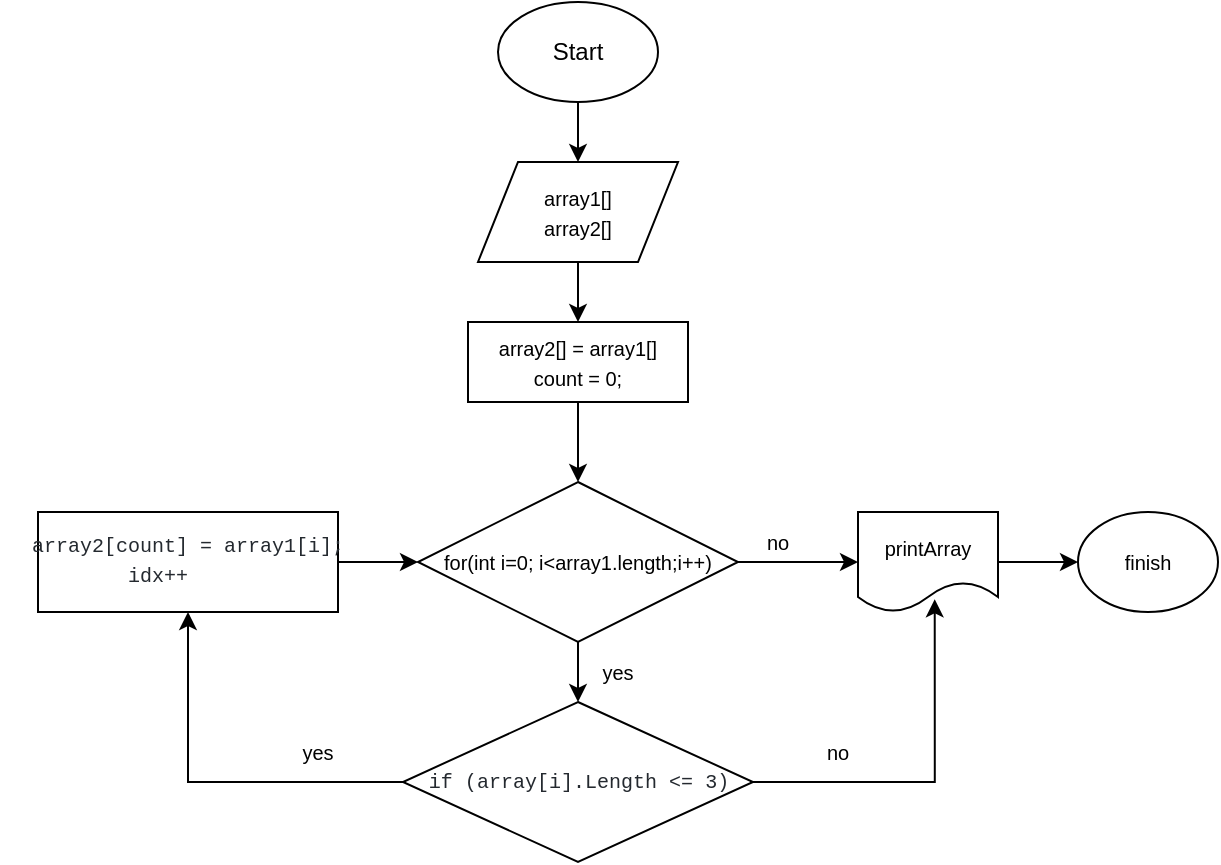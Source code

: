 <mxfile version="20.8.20" type="device"><diagram name="Страница 1" id="mduwDAHJ4NikGbFGzScB"><mxGraphModel dx="929" dy="526" grid="1" gridSize="10" guides="1" tooltips="1" connect="1" arrows="1" fold="1" page="1" pageScale="1" pageWidth="827" pageHeight="1169" math="0" shadow="0"><root><mxCell id="0"/><mxCell id="1" parent="0"/><mxCell id="xa7P-MFk40BPhh0G5B3f-28" style="edgeStyle=orthogonalEdgeStyle;rounded=0;orthogonalLoop=1;jettySize=auto;html=1;exitX=0.5;exitY=1;exitDx=0;exitDy=0;entryX=0.5;entryY=0;entryDx=0;entryDy=0;fontSize=10;" edge="1" parent="1" source="xa7P-MFk40BPhh0G5B3f-1" target="xa7P-MFk40BPhh0G5B3f-2"><mxGeometry relative="1" as="geometry"/></mxCell><mxCell id="xa7P-MFk40BPhh0G5B3f-1" value="Start" style="ellipse;whiteSpace=wrap;html=1;" vertex="1" parent="1"><mxGeometry x="340" y="40" width="80" height="50" as="geometry"/></mxCell><mxCell id="xa7P-MFk40BPhh0G5B3f-15" style="edgeStyle=orthogonalEdgeStyle;rounded=0;orthogonalLoop=1;jettySize=auto;html=1;exitX=0.5;exitY=1;exitDx=0;exitDy=0;entryX=0.5;entryY=0;entryDx=0;entryDy=0;fontSize=10;" edge="1" parent="1" source="xa7P-MFk40BPhh0G5B3f-2" target="xa7P-MFk40BPhh0G5B3f-3"><mxGeometry relative="1" as="geometry"/></mxCell><mxCell id="xa7P-MFk40BPhh0G5B3f-2" value="&lt;font style=&quot;font-size: 10px;&quot;&gt;array1[]&lt;br&gt;array2[]&lt;/font&gt;" style="shape=parallelogram;perimeter=parallelogramPerimeter;whiteSpace=wrap;html=1;fixedSize=1;" vertex="1" parent="1"><mxGeometry x="330" y="120" width="100" height="50" as="geometry"/></mxCell><mxCell id="xa7P-MFk40BPhh0G5B3f-16" style="edgeStyle=orthogonalEdgeStyle;rounded=0;orthogonalLoop=1;jettySize=auto;html=1;exitX=0.5;exitY=1;exitDx=0;exitDy=0;entryX=0.5;entryY=0;entryDx=0;entryDy=0;fontSize=10;" edge="1" parent="1" source="xa7P-MFk40BPhh0G5B3f-3" target="xa7P-MFk40BPhh0G5B3f-6"><mxGeometry relative="1" as="geometry"/></mxCell><mxCell id="xa7P-MFk40BPhh0G5B3f-3" value="&lt;font style=&quot;font-size: 10px;&quot;&gt;array2[] = array1[]&lt;br&gt;count = 0;&lt;/font&gt;" style="rounded=0;whiteSpace=wrap;html=1;" vertex="1" parent="1"><mxGeometry x="325" y="200" width="110" height="40" as="geometry"/></mxCell><mxCell id="xa7P-MFk40BPhh0G5B3f-17" style="edgeStyle=orthogonalEdgeStyle;rounded=0;orthogonalLoop=1;jettySize=auto;html=1;exitX=0.5;exitY=1;exitDx=0;exitDy=0;entryX=0.5;entryY=0;entryDx=0;entryDy=0;fontSize=10;" edge="1" parent="1" source="xa7P-MFk40BPhh0G5B3f-6" target="xa7P-MFk40BPhh0G5B3f-11"><mxGeometry relative="1" as="geometry"/></mxCell><mxCell id="xa7P-MFk40BPhh0G5B3f-24" style="edgeStyle=orthogonalEdgeStyle;rounded=0;orthogonalLoop=1;jettySize=auto;html=1;exitX=1;exitY=0.5;exitDx=0;exitDy=0;fontSize=10;" edge="1" parent="1" source="xa7P-MFk40BPhh0G5B3f-6" target="xa7P-MFk40BPhh0G5B3f-23"><mxGeometry relative="1" as="geometry"/></mxCell><mxCell id="xa7P-MFk40BPhh0G5B3f-6" value="&lt;font style=&quot;font-size: 10px;&quot;&gt;for(int i=0; i&amp;lt;array1.length;i++)&lt;/font&gt;" style="rhombus;whiteSpace=wrap;html=1;" vertex="1" parent="1"><mxGeometry x="300" y="280" width="160" height="80" as="geometry"/></mxCell><mxCell id="xa7P-MFk40BPhh0G5B3f-22" style="edgeStyle=orthogonalEdgeStyle;rounded=0;orthogonalLoop=1;jettySize=auto;html=1;exitX=0;exitY=0.5;exitDx=0;exitDy=0;fontSize=10;" edge="1" parent="1" source="xa7P-MFk40BPhh0G5B3f-11" target="xa7P-MFk40BPhh0G5B3f-18"><mxGeometry relative="1" as="geometry"/></mxCell><mxCell id="xa7P-MFk40BPhh0G5B3f-25" style="edgeStyle=orthogonalEdgeStyle;rounded=0;orthogonalLoop=1;jettySize=auto;html=1;exitX=1;exitY=0.5;exitDx=0;exitDy=0;entryX=0.548;entryY=0.873;entryDx=0;entryDy=0;entryPerimeter=0;fontSize=10;" edge="1" parent="1" source="xa7P-MFk40BPhh0G5B3f-11" target="xa7P-MFk40BPhh0G5B3f-23"><mxGeometry relative="1" as="geometry"/></mxCell><mxCell id="xa7P-MFk40BPhh0G5B3f-11" value="&lt;pre style=&quot;box-sizing: border-box; font-family: ui-monospace, SFMono-Regular, &amp;quot;SF Mono&amp;quot;, Menlo, Consolas, &amp;quot;Liberation Mono&amp;quot;, monospace; margin-top: 0px; margin-bottom: 0px; overflow-wrap: normal; padding: 16px; overflow: auto; line-height: 1.45; background-color: var(--color-canvas-subtle); border-radius: 6px; word-break: normal; color: rgb(36, 41, 47); text-align: start;&quot;&gt;&lt;font style=&quot;font-size: 10px;&quot;&gt;if (&lt;span style=&quot;box-sizing: border-box; color: var(--color-prettylights-syntax-storage-modifier-import);&quot; class=&quot;pl-smi&quot;&gt;array&lt;/span&gt;[&lt;span style=&quot;box-sizing: border-box; color: var(--color-prettylights-syntax-storage-modifier-import);&quot; class=&quot;pl-smi&quot;&gt;i&lt;/span&gt;].&lt;span style=&quot;box-sizing: border-box; color: var(--color-prettylights-syntax-storage-modifier-import);&quot; class=&quot;pl-smi&quot;&gt;Length&lt;/span&gt; &lt;span style=&quot;box-sizing: border-box; color: var(--color-prettylights-syntax-keyword);&quot; class=&quot;pl-k&quot;&gt;&amp;lt;=&lt;/span&gt; &lt;span style=&quot;box-sizing: border-box; color: var(--color-prettylights-syntax-constant);&quot; class=&quot;pl-c1&quot;&gt;3&lt;/span&gt;)&lt;/font&gt;&lt;/pre&gt;" style="rhombus;whiteSpace=wrap;html=1;" vertex="1" parent="1"><mxGeometry x="292.5" y="390" width="175" height="80" as="geometry"/></mxCell><mxCell id="xa7P-MFk40BPhh0G5B3f-21" style="edgeStyle=orthogonalEdgeStyle;rounded=0;orthogonalLoop=1;jettySize=auto;html=1;exitX=1;exitY=0.5;exitDx=0;exitDy=0;entryX=0;entryY=0.5;entryDx=0;entryDy=0;fontSize=10;" edge="1" parent="1" source="xa7P-MFk40BPhh0G5B3f-18" target="xa7P-MFk40BPhh0G5B3f-6"><mxGeometry relative="1" as="geometry"/></mxCell><mxCell id="xa7P-MFk40BPhh0G5B3f-18" value="&lt;pre style=&quot;box-sizing: border-box; font-family: ui-monospace, SFMono-Regular, &amp;quot;SF Mono&amp;quot;, Menlo, Consolas, &amp;quot;Liberation Mono&amp;quot;, monospace; margin-top: 0px; margin-bottom: 0px; overflow-wrap: normal; padding: 16px; overflow: auto; line-height: 1.45; background-color: var(--color-canvas-subtle); border-radius: 6px; word-break: normal; color: rgb(36, 41, 47); text-align: start;&quot;&gt;&lt;font style=&quot;font-size: 10px;&quot;&gt;array2[count] &lt;span style=&quot;box-sizing: border-box; color: var(--color-prettylights-syntax-keyword);&quot; class=&quot;pl-k&quot;&gt;=&lt;/span&gt; &lt;span style=&quot;box-sizing: border-box; color: var(--color-prettylights-syntax-storage-modifier-import);&quot; class=&quot;pl-smi&quot;&gt;array1&lt;/span&gt;[&lt;span style=&quot;box-sizing: border-box; color: var(--color-prettylights-syntax-storage-modifier-import);&quot; class=&quot;pl-smi&quot;&gt;i&lt;/span&gt;];&lt;br&gt;&lt;/font&gt;&lt;font style=&quot;font-size: 10px;&quot;&gt;        &lt;span style=&quot;box-sizing: border-box; color: var(--color-prettylights-syntax-storage-modifier-import);&quot; class=&quot;pl-smi&quot;&gt;idx&lt;/span&gt;&lt;span style=&quot;box-sizing: border-box; color: var(--color-prettylights-syntax-keyword);&quot; class=&quot;pl-k&quot;&gt;++&lt;/span&gt;&lt;/font&gt;&lt;/pre&gt;" style="rounded=0;whiteSpace=wrap;html=1;fontSize=10;" vertex="1" parent="1"><mxGeometry x="110" y="295" width="150" height="50" as="geometry"/></mxCell><mxCell id="xa7P-MFk40BPhh0G5B3f-27" style="edgeStyle=orthogonalEdgeStyle;rounded=0;orthogonalLoop=1;jettySize=auto;html=1;exitX=1;exitY=0.5;exitDx=0;exitDy=0;entryX=0;entryY=0.5;entryDx=0;entryDy=0;fontSize=10;" edge="1" parent="1" source="xa7P-MFk40BPhh0G5B3f-23" target="xa7P-MFk40BPhh0G5B3f-26"><mxGeometry relative="1" as="geometry"/></mxCell><mxCell id="xa7P-MFk40BPhh0G5B3f-23" value="printArray" style="shape=document;whiteSpace=wrap;html=1;boundedLbl=1;fontSize=10;" vertex="1" parent="1"><mxGeometry x="520" y="295" width="70" height="50" as="geometry"/></mxCell><mxCell id="xa7P-MFk40BPhh0G5B3f-26" value="finish" style="ellipse;whiteSpace=wrap;html=1;fontSize=10;" vertex="1" parent="1"><mxGeometry x="630" y="295" width="70" height="50" as="geometry"/></mxCell><mxCell id="xa7P-MFk40BPhh0G5B3f-29" value="yes" style="text;html=1;strokeColor=none;fillColor=none;align=center;verticalAlign=middle;whiteSpace=wrap;rounded=0;fontSize=10;" vertex="1" parent="1"><mxGeometry x="370" y="360" width="60" height="30" as="geometry"/></mxCell><mxCell id="xa7P-MFk40BPhh0G5B3f-30" value="no" style="text;html=1;strokeColor=none;fillColor=none;align=center;verticalAlign=middle;whiteSpace=wrap;rounded=0;fontSize=10;" vertex="1" parent="1"><mxGeometry x="480" y="400" width="60" height="30" as="geometry"/></mxCell><mxCell id="xa7P-MFk40BPhh0G5B3f-31" value="yes" style="text;html=1;strokeColor=none;fillColor=none;align=center;verticalAlign=middle;whiteSpace=wrap;rounded=0;fontSize=10;" vertex="1" parent="1"><mxGeometry x="220" y="400" width="60" height="30" as="geometry"/></mxCell><mxCell id="xa7P-MFk40BPhh0G5B3f-32" value="no" style="text;html=1;strokeColor=none;fillColor=none;align=center;verticalAlign=middle;whiteSpace=wrap;rounded=0;fontSize=10;" vertex="1" parent="1"><mxGeometry x="450" y="295" width="60" height="30" as="geometry"/></mxCell></root></mxGraphModel></diagram></mxfile>